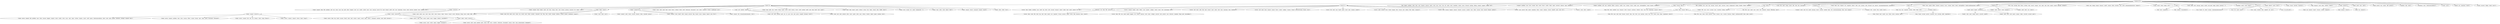 strict digraph  {
	"['unknown'] 81" -> "['client'] 25";
	"['unknown'] 81" -> "['server'] 11";
	"['unknown'] 81" -> "['fail', 'leader', 'problem', 'node', 'time', 'case', 'timeout', 'quorum', 'patch', 'work', 'miss', 'hour', 'turn', 'fix', 'mode', '\
insid', 'standalon', 'attach', 'ensur', 'forward', 'multiop', 'debug', 'commit', 'support', 'submit', 'ad'] 1";
	"['unknown'] 81" -> "['connect', 'problem', 'case', 'error', 'except', 'leak', 'result', 'throw', 'socket', 'think', 'regist', 'network', 'selector', '\
logic', 'behavior'] 1";
	"['unknown'] 81" -> "['leader', 'problem', 'call', 'caus', 'method', 'follow', 'quorum', 'condit', 'race', 'contain', 'return', 'make', 'pass', 'electingfollow', '\
reach', 'barrier', 'establish'] 1";
	"['unknown'] 81" -> "['data', 'truncat', 'file'] 3";
	"['unknown'] 81" -> "['file', 'problem', 'issu', 'case', 'log', 'corrupt', 'record', 'indic', 'recoveri', 'reach', 'background', 'txnlog', 'datadir', '\
detect', 'identifi'] 1";
	"['unknown'] 81" -> "['caus', 'file'] 2";
	"['unknown'] 81" -> "['creat', 'file', 'need', 'chang', 'epoch', 'like', 'look', 'line', 'quorump'] 1";
	"['unknown'] 81" -> "['connect'] 2";
	"['unknown'] 81" -> "['creat', 'time', 'sinc', 'request', 'run', 'snapshot', 'observ', 'disk', 'sync', 'increas', 'onto', 'forward', 'txn', 'persist', '\
syncrequestprocessor', 'processor'] 1";
	"['unknown'] 81" -> "['data'] 3";
	"['unknown'] 81" -> "['time', 'error', 'epoch', 'follow', 'timeout', 'quorum', 'occur', 'contain', 'block', 'check', 'electingfollow', 'leader.waitforepochack', '\
mean'] 1";
	"['unknown'] 81" -> "['leader'] 4";
	"['unknown'] 81" -> "['issu', 'sinc', 'corrupt', 'like', 'throw', 'written', 'look', 'record', 'compar', 'valu', 'indic', 'initi', 'byte', 'match', '\
consid', 'ioexcept', 'sentinel'] 1";
	"['unknown'] 81" -> "['code', 'sinc', 'chang', 'except', 'transact', 'condit', 'contain', 'block', 'introduc', 'null', 'catch', 'preprequestprocessor', '\
regress'] 1";
	"['unknown'] 81" -> "['creat', 'result', 'check', 'duplic', 'acl'] 1";
	"['unknown'] 81" -> "['fail'] 2";
	"['unknown'] 81" -> "['send', 'need', 'sent', 'messag', 'queue', 'match', 'new_lead', 'begin', 'phase', 'protocol', '.'] 1";
	"['unknown'] 81" -> "['problem', 'patch', 'stack', 'hang'] 1";
	"['unknown'] 81" -> "['issu'] 4";
	"['unknown'] 81" -> "['node', 'datatre', 'quota', 'limit'] 1";
	"['unknown'] 81" -> "['start', 'chroot', 'introduc', 'function'] 1";
	"['unknown'] 81" -> "['log', 'transact', 'work', 'pleas', 'address', 'detail'] 1";
	"['unknown'] 81" -> "['leak', 'memori'] 3";
	"['unknown'] 81" -> "['path', 'multi', 'miss', 'side'] 1";
	"['unknown'] 81" -> "['send', 'provid', 'turn', 'option', 'diff', 'patrick'] 1";
	"['unknown'] 81" -> "['method', 'skip', 'read'] 1";
	"['unknown'] 81" -> "['synchron', 'class', 'clientcnxnsocketnio'] 1";
	"['unknown'] 81" -> "['write', 'sasl'] 1";
	"['unknown'] 81" -> "['partit', 'jira', 'namespac', 'track'] 1";
	"['unknown'] 81" -> "['crash', 'recoveri', 'ledger', 'booki', 'recov'] 1";
	"['client'] 25" -> "['client', 'connect', 'data', 'file', 'problem', 'call', 'issu', 'close', 'case', 'log', 'path', 'allow', 'happen', 'sent', 'use', '\
condit', 'socket', 'exist', 'race', 'messag', 'provid', 'fix', 'insid', 'thread', 'notifi', 'null', 'core', 'logstream', 'closur', '\
relat', 'environ', 'pointer', 'reus', 'callback', 'file*'] 1";
	"['client'] 25" -> "['client', 'server'] 8";
	"['client'] 25" -> "['client', 'connect', 'data', 'leader', 'node', 'call', 'time', 'chang', 'elect', 'zxid', 'chosen', 'particip', 'inconsist', 'let', '\
replay', 'come'] 1";
	"['client'] 25" -> "['node', 'client', 'creat'] 3";
	"['client'] 25" -> "['client', 'connect'] 3";
	"['client'] 25" -> "['client', 'creat', 'code', 'send', 'lead', 'event', 'throw', 'without', 'block', 'notif', 'clientcnxn', 'disconnect', 'user', '\
enter', 'oomerror', 'review', 'sendthread', 'exit'] 1";
	"['client'] 25" -> "['code', 'call', 'method', 'client'] 2";
	"['client'] 25" -> "['client', 'time', 'path', 'sinc', 'watch', 'chang', 'handl', 'event', 'multi', 'becom', 'receiv', 'notif', 'multipl', 'notifi', '\
cach', 'idea', 'built', 'view', 'made'] 1";
	"['client'] 25" -> "['client', 'path', 'leak', 'report', 'patch', 'without', 'return', 'line', 'taken', 'attach', 'alloc', 'buffer', 'know'] 1";
	"['client'] 25" -> "['client', 'error', 'except', 'list', 'updat', 'background', ':'] 1";
	"['client'] 25" -> "['client', 'time', 'order', 'clock', 'adjust', 'toler'] 1";
	"['client'] 25" -> "['client', 'request', 'chroot', 'command', 'exampl', 'consid'] 1";
	"['client'] 25" -> "['client', 'allow', 'delet', 'tree'] 1";
	"['server'] 11" -> "['server', 'data', 'leader', 'problem', 'caus', 'need', 'log', 'elect', 'zxid', 'corrupt', 'transact', 'report', 'make', 'load', '\
calcul', 'upload', 'till', 'get'] 1";
	"['server'] 11" -> "['directori', 'use', 'data', 'file', 'server'] 2";
	"['server'] 11" -> "['server', 'connect', 'leader', 'allow', 'follow', 'sent', 'number', 'configur', 'check', 'count', 'vote', 'quorummaj', 'ack'] 1";
	"['server'] 11" -> "['server', 'call', 'start', 'code', 'like', 'lead', 'restart', 'exist', 'order', 'look', 'class', 'quorump', 'seen', 'shutdown'] \
1";
	"['server'] 11" -> "['server', 'call', 'send', 'close', 'request', 'except', 'throw', 'socket', 'configur', 'respons', 'thread', 'nettyservercnxn', '\
factori', 'shut'] 1";
	"['server'] 11" -> "['server', 'fail', 'send', 'case', 'handl', 'multi', 'crash', 'oper', 'respons', 'packet'] 1";
	"['server'] 11" -> "['server', 'node', 'session', 'error', 'found', 'happen', 'like', 'version', 'give', 'inform', 'find', 'today', 'scenario'] 1";
	"['server'] 11" -> "['server', 'start', 'session', 'happen', 'memori', 'timeout', 'process', 'number', 'hour', 'delay', 'increas', 'load', 'second', '\
though', 'random'] 1";
	"['server'] 11" -> "['server', 'case', 'provid', 'disk', 'mode', 'standalon', 'failur', 'requir', 'databas', 'cluster', 'benefit', 'scale', 'avail', '\
lot'] 1";
	"['server'] 11" -> "['server', 'creat', 'allow', 'znode'] 1";
	"['data', 'truncat', 'file'] 3" -> "['data', 'file', 'close', 'method', 'sinc', 'transact', 'write', 'truncat', 'synchron', 'without', 'class', 'size', 'loss', 'logstream', '\
amount', 'reduc'] 1";
	"['data', 'truncat', 'file'] 3" -> "['caus', 'data', 'truncat', 'file'] 2";
	"['caus', 'file'] 2" -> "['leader', 'file', 'caus', 'error', 'corrupt', 'miss', 'synchron', 'txnlog', 'remov'] 1";
	"['caus', 'file'] 2" -> "['fail', 'file', 'caus', 'need', 'case', 'catch', 'test', 'ioexcept', 'remain', 'filetxnlog', 'upon'] 1";
	"['connect'] 2" -> "['connect', 'creat', 'sent', 'list', 'patch', 'messag', 'receiv', 'current', 'multipl', 'keep', 'reli', 'quorumcnxmanag', 'drop', '\
copi', 'manag'] 1";
	"['connect'] 2" -> "['connect', 'fail', 'c-client', 'http', 'modul', 'host'] 1";
	"['data'] 3" -> "['data', 'log', 'sinc', 'snapshot', 'written', 'delet', 'keep', 'roll'] 1";
	"['data'] 3" -> "['found', 'data'] 2";
	"['leader'] 4" -> "['need', 'epoch', 'leader', 'correctli'] 2";
	"['leader'] 4" -> "['leader', 'seem', 'observ', 'treat', 'member'] 1";
	"['leader'] 4" -> "['leader', 'node', 'elect', 'run', 'select'] 1";
	"['fail'] 2" -> "['fail', 'start', 'snapshot'] 1";
	"['fail'] 2" -> "['fail', 'window', 'truncatetest'] 1";
	"['issu'] 4" -> "['issu', 'found', 'tri', 'abort', 'instanc', 'preprequestprocessor'] 1";
	"['issu'] 4" -> "['issu', 'list', 'multi', 'mail'] 1";
	"['issu'] 4" -> "['issu', 'seem', 'watcher', 'http', 'segfault', 'set', 'see'] 1";
	"['issu'] 4" -> "['issu', 'zoo_add_auth'] 1";
	"['leak', 'memori'] 3" -> "['leak', 'use', 'memori', 'report', 'version', 'c-client', 'valgrind'] 1";
	"['leak', 'memori'] 3" -> "['leak', 'memori', 'chroot'] 1";
	"['leak', 'memori'] 3" -> "['leak', 'run', 'memori'] 1";
	"['client', 'server'] 8" -> "['client', 'connect', 'server'] 4";
	"['client', 'server'] 8" -> "['client', 'watch', 'server'] 4";
	"['node', 'client', 'creat'] 3" -> "['client', 'creat', 'node', 'caus', 'start', 'time', 'elect', 'state', 'becom', 'make', 'chosen', 'transit', 'invok', 'determin', '\
bring', 'invoc', 'readi', 'offer', 'valid'] 1";
	"['node', 'client', 'creat'] 3" -> "['client', 'creat', 'fail', 'node', 'error', 'state', 'run', 'result', 'exist', 'think', 'number', 'command', 'line', 'flag', 'seen', '\
znode', 'exampl', 'children', 'system', 'parent', 'znodeexist', 'inspect'] 1";
	"['node', 'client', 'creat'] 3" -> "['client', 'creat', 'node', 'core'] 1";
	"['client', 'connect'] 3" -> "['client', 'connect', 'node', 'watch', 'session', 'timeout', 'delay', 'ensembl', 'group'] 1";
	"['client', 'connect'] 3" -> "['client', 'connect', 'close', 'handl', 'state', 'except', 'prevent', 'flag', 'transit', 'ensur', 'enhanc', 'improv', 'java', 'forc'] \
1";
	"['client', 'connect'] 3" -> "['client', 'connect', 'fail', 'testearlyleaderabandon', 'retri'] 1";
	"['code', 'call', 'method', 'client'] 2" -> "['client', 'call', 'code', 'method', 'path', 'list', 'tri', 'give', 'lock', 'initi', 'given', 'complet', 'hostnam', 'resolv'] 1";
	"['code', 'call', 'method', 'client'] 2" -> "['client', 'creat', 'call', 'code', 'method', 'allow', 'exist', 'updat', 'order', 'pass', 'inform', 'window', 'object', 'popul', '\
creation', 'stat'] 1";
	"['directori', 'use', 'data', 'file', 'server'] 2" -> "['server', 'data', 'creat', 'file', 'start', 'log', 'zxid', 'state', 'epoch', 'use', 'snapshot', 'version', 'process', 'updat', '\
restor', 'find', 'directori', 'base', 'outsid'] 1";
	"['directori', 'use', 'data', 'file', 'server'] 2" -> "['server', 'data', 'file', 'issu', 'need', 'handl', 'happen', 'use', 'restart', 'quorum', 'work', 'seem', 'configur', 'prevent', '\
lock', 'protect', 'user', 'directori', 'complain', 'thing', 'part', 'misconfigur'] 1";
	"['caus', 'data', 'truncat', 'file'] 2" -> "['data', 'file', 'caus', 'zxid', 'lead', 'truncat', 'record', 'skip', 'valu', 'byte', 'size', 'particip', 'calcul', 'loss', 'reli', '\
count', 'trunc', 'figur', 'implement', 'execut'] 1";
	"['caus', 'data', 'truncat', 'file'] 2" -> "['data', 'file', 'caus', 'close', 'write', 'process', 'crash', 'truncat', 'sync', 'current', 'function', 'forget', 'randomaccessfil', '\
done', 'open', 'avoid'] 1";
	"['found', 'data'] 2" -> "['data', 'found', 'lead', 'condit', 'race', 'think', 'restor', 'mechan', 'take'] 1";
	"['found', 'data'] 2" -> "['data', 'found', 'corrupt', 'protect', 'inconsist', 'test', 'investig', 'adler', 'algorithm'] 1";
	"['need', 'epoch', 'leader', 'correctli'] 2" -> "['leader', 'code', 'need', 'chang', 'epoch', 'correctli', 'modifi'] 1";
	"['need', 'epoch', 'leader', 'correctli'] 2" -> "['leader', 'need', 'elect', 'zxid', 'epoch', 'compar', 'taken', 'correctli', 'account', 'peer'] 1";
	"['client', 'connect', 'server'] 4" -> "['client', 'server', 'connect', 'fail', 'problem', 'caus', 'close', 'session', 'happen', 'request', 'event', 'socket', 'write', '\
occur', 'oper', 'expir', 'written', 'respons', 'receiv', 'notif', 'queue', 'clientcnxnsocketnio', 'abort', 'side', 'stack', 'packet', '\
shutdown', 'attempt', 'respond', 'doio'] 1";
	"['client', 'connect', 'server'] 4" -> "['client', 'server', 'connect', 'problem', 'time', 'close', 'session', 'follow', 'restart', 'becom', 'oper', 'expir', 'partit', '\
disconnect', 'thousand'] 1";
	"['client', 'connect', 'server'] 4" -> "['client', 'server', 'connect', 'fail', 'call', 'run', 'instanc', 'solari', 'setup', 'librari'] 1";
	"['client', 'connect', 'server'] 4" -> "['client', 'server', 'connect', 'request', 'return', 'timev', 'hung'] 1";
	"['client', 'watch', 'server'] 4" -> "['client', 'server', 'data', 'log', 'watch', 'session', 'found', 'state', 'lead', 'restart', 'report', 'result', 'expir', 'observ', '\
command', 'watcher', 'onto', 'hold', 'structur'] 1";
	"['client', 'watch', 'server'] 4" -> "['client', 'server', 'code', 'send', 'watch', 'handl', 'event', 'trigger', 'datatre', 'reestablish'] 1";
	"['client', 'watch', 'server'] 4" -> "['start', 'client', 'watch', 'server'] 2";
	"['start', 'client', 'watch', 'server'] 2" -> "['client', 'server', 'start', 'watch', 'regist', 'trigger', 'reconnect'] 1";
	"['start', 'client', 'watch', 'server'] 2" -> "['client', 'server', 'start', 'send', 'method', 'path', 'watch', 'like', 'occur', 'watcher', 'clientcnxn', 'chrootpath', 'reason', '\
show', 'stop', 'primeconnect', 'clientpath'] 1";
}
